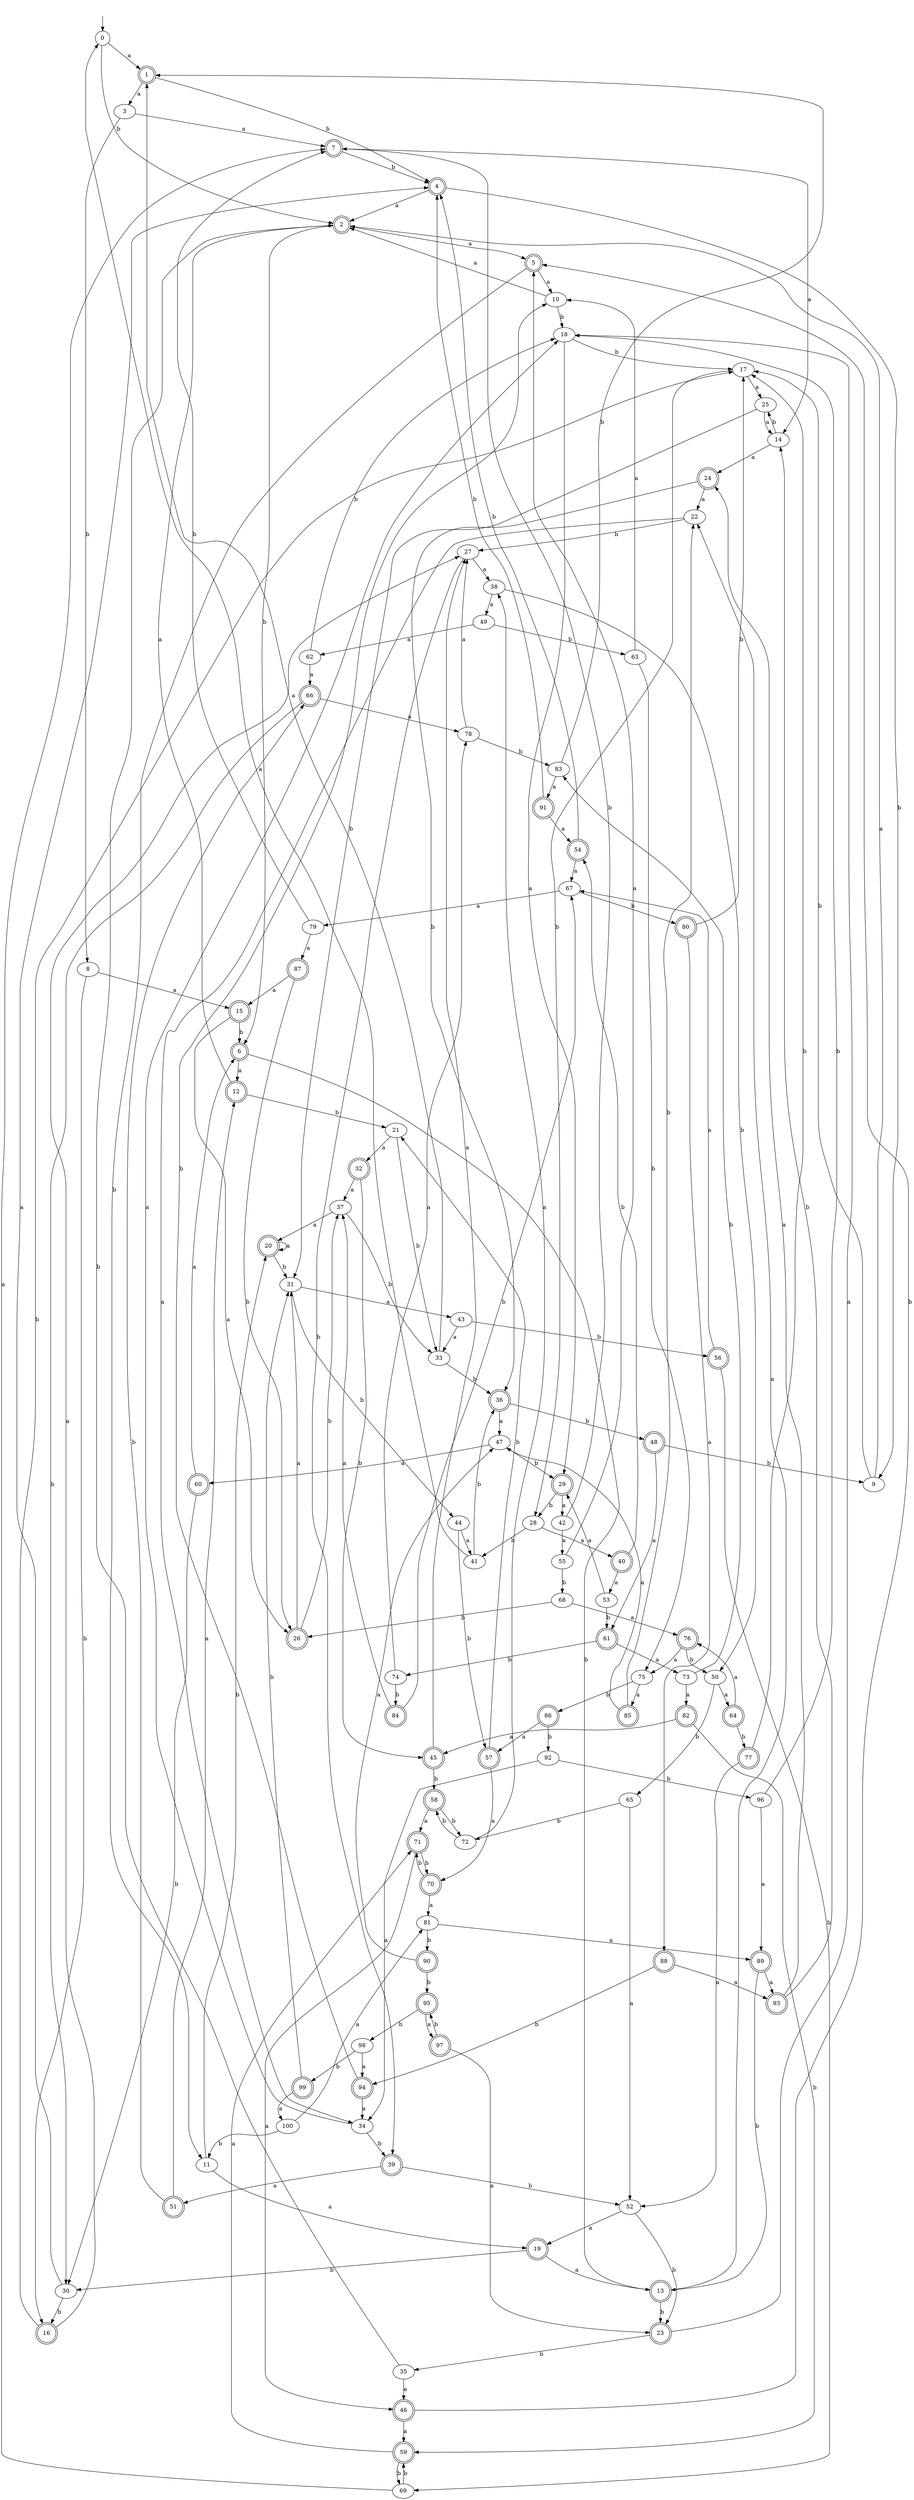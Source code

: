 digraph RandomDFA {
  __start0 [label="", shape=none];
  __start0 -> 0 [label=""];
  0 [shape=circle]
  0 -> 1 [label="a"]
  0 -> 2 [label="b"]
  1 [shape=doublecircle]
  1 -> 3 [label="a"]
  1 -> 4 [label="b"]
  2 [shape=doublecircle]
  2 -> 5 [label="a"]
  2 -> 6 [label="b"]
  3
  3 -> 7 [label="a"]
  3 -> 8 [label="b"]
  4 [shape=doublecircle]
  4 -> 2 [label="a"]
  4 -> 9 [label="b"]
  5 [shape=doublecircle]
  5 -> 10 [label="a"]
  5 -> 11 [label="b"]
  6 [shape=doublecircle]
  6 -> 12 [label="a"]
  6 -> 13 [label="b"]
  7 [shape=doublecircle]
  7 -> 14 [label="a"]
  7 -> 4 [label="b"]
  8
  8 -> 15 [label="a"]
  8 -> 16 [label="b"]
  9
  9 -> 2 [label="a"]
  9 -> 17 [label="b"]
  10
  10 -> 2 [label="a"]
  10 -> 18 [label="b"]
  11
  11 -> 19 [label="a"]
  11 -> 20 [label="b"]
  12 [shape=doublecircle]
  12 -> 2 [label="a"]
  12 -> 21 [label="b"]
  13 [shape=doublecircle]
  13 -> 22 [label="a"]
  13 -> 23 [label="b"]
  14
  14 -> 24 [label="a"]
  14 -> 25 [label="b"]
  15 [shape=doublecircle]
  15 -> 26 [label="a"]
  15 -> 6 [label="b"]
  16 [shape=doublecircle]
  16 -> 27 [label="a"]
  16 -> 17 [label="b"]
  17
  17 -> 25 [label="a"]
  17 -> 28 [label="b"]
  18
  18 -> 29 [label="a"]
  18 -> 17 [label="b"]
  19 [shape=doublecircle]
  19 -> 13 [label="a"]
  19 -> 30 [label="b"]
  20 [shape=doublecircle]
  20 -> 20 [label="a"]
  20 -> 31 [label="b"]
  21
  21 -> 32 [label="a"]
  21 -> 33 [label="b"]
  22
  22 -> 34 [label="a"]
  22 -> 27 [label="b"]
  23 [shape=doublecircle]
  23 -> 18 [label="a"]
  23 -> 35 [label="b"]
  24 [shape=doublecircle]
  24 -> 22 [label="a"]
  24 -> 36 [label="b"]
  25
  25 -> 14 [label="a"]
  25 -> 31 [label="b"]
  26 [shape=doublecircle]
  26 -> 31 [label="a"]
  26 -> 37 [label="b"]
  27
  27 -> 38 [label="a"]
  27 -> 39 [label="b"]
  28
  28 -> 40 [label="a"]
  28 -> 41 [label="b"]
  29 [shape=doublecircle]
  29 -> 42 [label="a"]
  29 -> 28 [label="b"]
  30
  30 -> 4 [label="a"]
  30 -> 16 [label="b"]
  31
  31 -> 43 [label="a"]
  31 -> 44 [label="b"]
  32 [shape=doublecircle]
  32 -> 37 [label="a"]
  32 -> 45 [label="b"]
  33
  33 -> 1 [label="a"]
  33 -> 36 [label="b"]
  34
  34 -> 18 [label="a"]
  34 -> 39 [label="b"]
  35
  35 -> 46 [label="a"]
  35 -> 2 [label="b"]
  36 [shape=doublecircle]
  36 -> 47 [label="a"]
  36 -> 48 [label="b"]
  37
  37 -> 20 [label="a"]
  37 -> 33 [label="b"]
  38
  38 -> 49 [label="a"]
  38 -> 50 [label="b"]
  39 [shape=doublecircle]
  39 -> 51 [label="a"]
  39 -> 52 [label="b"]
  40 [shape=doublecircle]
  40 -> 53 [label="a"]
  40 -> 54 [label="b"]
  41
  41 -> 0 [label="a"]
  41 -> 36 [label="b"]
  42
  42 -> 55 [label="a"]
  42 -> 7 [label="b"]
  43
  43 -> 33 [label="a"]
  43 -> 56 [label="b"]
  44
  44 -> 41 [label="a"]
  44 -> 57 [label="b"]
  45 [shape=doublecircle]
  45 -> 27 [label="a"]
  45 -> 58 [label="b"]
  46 [shape=doublecircle]
  46 -> 59 [label="a"]
  46 -> 5 [label="b"]
  47
  47 -> 60 [label="a"]
  47 -> 29 [label="b"]
  48 [shape=doublecircle]
  48 -> 61 [label="a"]
  48 -> 9 [label="b"]
  49
  49 -> 62 [label="a"]
  49 -> 63 [label="b"]
  50
  50 -> 64 [label="a"]
  50 -> 65 [label="b"]
  51 [shape=doublecircle]
  51 -> 12 [label="a"]
  51 -> 66 [label="b"]
  52
  52 -> 19 [label="a"]
  52 -> 23 [label="b"]
  53
  53 -> 29 [label="a"]
  53 -> 61 [label="b"]
  54 [shape=doublecircle]
  54 -> 67 [label="a"]
  54 -> 4 [label="b"]
  55
  55 -> 5 [label="a"]
  55 -> 68 [label="b"]
  56 [shape=doublecircle]
  56 -> 67 [label="a"]
  56 -> 69 [label="b"]
  57 [shape=doublecircle]
  57 -> 70 [label="a"]
  57 -> 21 [label="b"]
  58 [shape=doublecircle]
  58 -> 71 [label="a"]
  58 -> 72 [label="b"]
  59 [shape=doublecircle]
  59 -> 71 [label="a"]
  59 -> 69 [label="b"]
  60 [shape=doublecircle]
  60 -> 6 [label="a"]
  60 -> 30 [label="b"]
  61 [shape=doublecircle]
  61 -> 73 [label="a"]
  61 -> 74 [label="b"]
  62
  62 -> 66 [label="a"]
  62 -> 18 [label="b"]
  63
  63 -> 10 [label="a"]
  63 -> 75 [label="b"]
  64 [shape=doublecircle]
  64 -> 76 [label="a"]
  64 -> 77 [label="b"]
  65
  65 -> 52 [label="a"]
  65 -> 72 [label="b"]
  66 [shape=doublecircle]
  66 -> 78 [label="a"]
  66 -> 30 [label="b"]
  67
  67 -> 79 [label="a"]
  67 -> 80 [label="b"]
  68
  68 -> 76 [label="a"]
  68 -> 26 [label="b"]
  69
  69 -> 7 [label="a"]
  69 -> 59 [label="b"]
  70 [shape=doublecircle]
  70 -> 81 [label="a"]
  70 -> 71 [label="b"]
  71 [shape=doublecircle]
  71 -> 46 [label="a"]
  71 -> 70 [label="b"]
  72
  72 -> 38 [label="a"]
  72 -> 58 [label="b"]
  73
  73 -> 82 [label="a"]
  73 -> 83 [label="b"]
  74
  74 -> 78 [label="a"]
  74 -> 84 [label="b"]
  75
  75 -> 85 [label="a"]
  75 -> 86 [label="b"]
  76 [shape=doublecircle]
  76 -> 75 [label="a"]
  76 -> 50 [label="b"]
  77 [shape=doublecircle]
  77 -> 52 [label="a"]
  77 -> 17 [label="b"]
  78
  78 -> 27 [label="a"]
  78 -> 83 [label="b"]
  79
  79 -> 87 [label="a"]
  79 -> 7 [label="b"]
  80 [shape=doublecircle]
  80 -> 88 [label="a"]
  80 -> 17 [label="b"]
  81
  81 -> 89 [label="a"]
  81 -> 90 [label="b"]
  82 [shape=doublecircle]
  82 -> 45 [label="a"]
  82 -> 59 [label="b"]
  83
  83 -> 91 [label="a"]
  83 -> 1 [label="b"]
  84 [shape=doublecircle]
  84 -> 37 [label="a"]
  84 -> 67 [label="b"]
  85 [shape=doublecircle]
  85 -> 47 [label="a"]
  85 -> 22 [label="b"]
  86 [shape=doublecircle]
  86 -> 57 [label="a"]
  86 -> 92 [label="b"]
  87 [shape=doublecircle]
  87 -> 15 [label="a"]
  87 -> 26 [label="b"]
  88 [shape=doublecircle]
  88 -> 93 [label="a"]
  88 -> 94 [label="b"]
  89 [shape=doublecircle]
  89 -> 93 [label="a"]
  89 -> 13 [label="b"]
  90 [shape=doublecircle]
  90 -> 47 [label="a"]
  90 -> 95 [label="b"]
  91 [shape=doublecircle]
  91 -> 54 [label="a"]
  91 -> 4 [label="b"]
  92
  92 -> 34 [label="a"]
  92 -> 96 [label="b"]
  93 [shape=doublecircle]
  93 -> 24 [label="a"]
  93 -> 14 [label="b"]
  94 [shape=doublecircle]
  94 -> 34 [label="a"]
  94 -> 10 [label="b"]
  95 [shape=doublecircle]
  95 -> 97 [label="a"]
  95 -> 98 [label="b"]
  96
  96 -> 89 [label="a"]
  96 -> 18 [label="b"]
  97 [shape=doublecircle]
  97 -> 23 [label="a"]
  97 -> 95 [label="b"]
  98
  98 -> 94 [label="a"]
  98 -> 99 [label="b"]
  99 [shape=doublecircle]
  99 -> 100 [label="a"]
  99 -> 31 [label="b"]
  100
  100 -> 81 [label="a"]
  100 -> 11 [label="b"]
}
